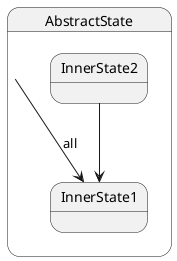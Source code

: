 {
  "sha1": "dnk0iypg6v9uo8sdj8ock3o3y87iqnl",
  "insertion": {
    "when": "2024-06-01T09:03:03.230Z",
    "user": "plantuml@gmail.com"
  }
}
@startuml
set separator null
state AbstractState {
 InnerState2 --> InnerState1
  AbstractState --> InnerState1 : all
}



@enduml
